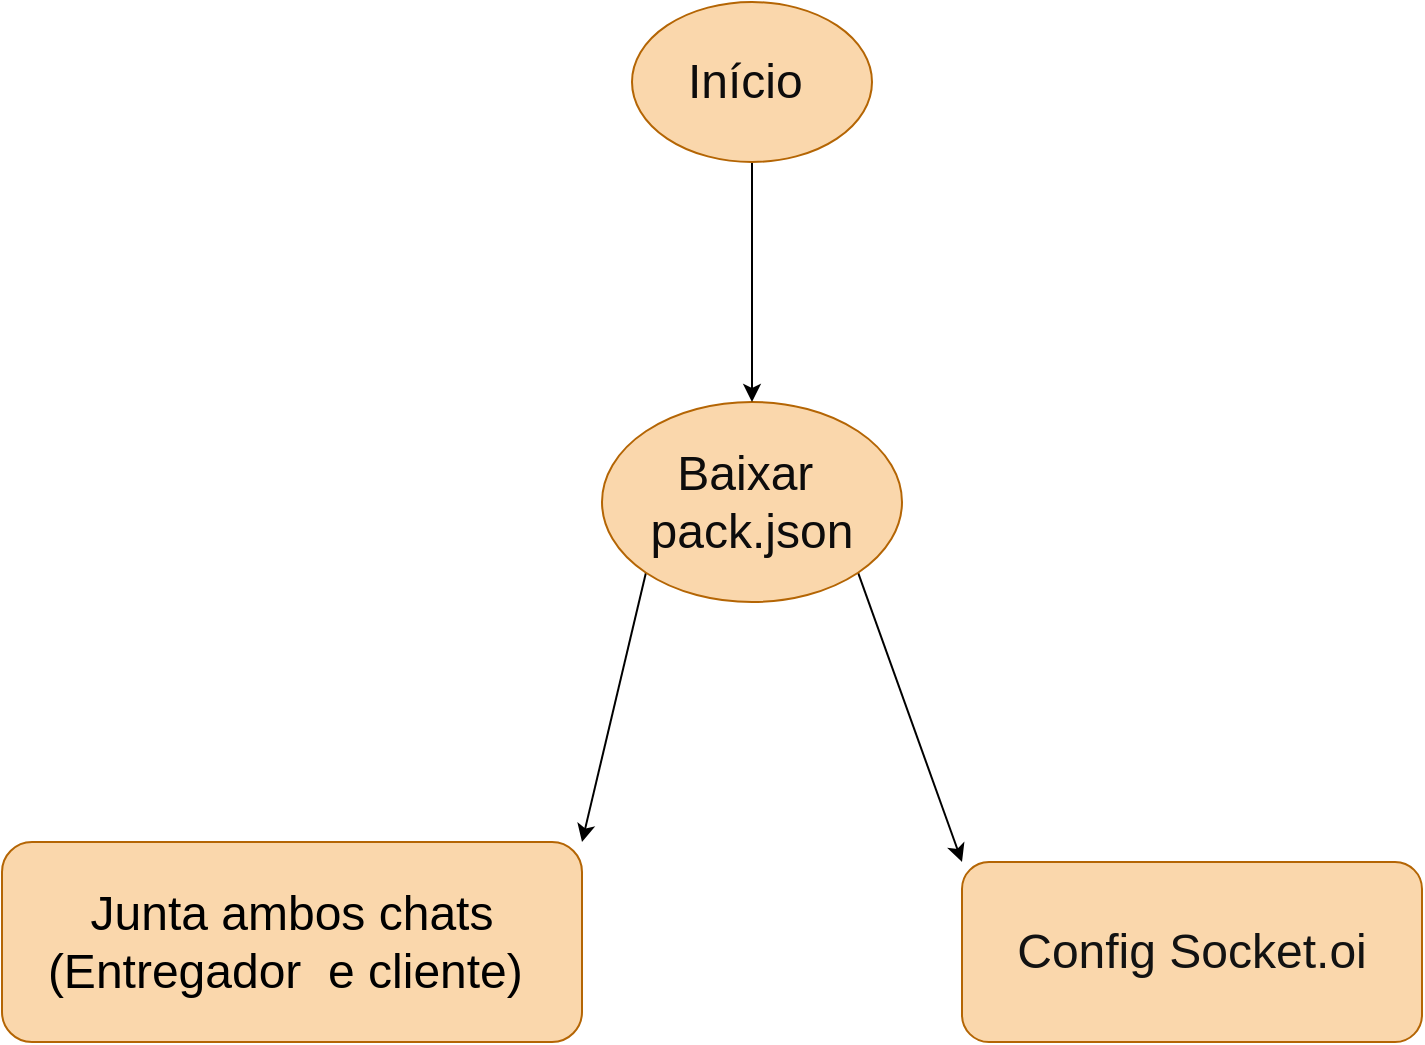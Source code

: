 <mxfile>
    <diagram id="0X041AxEWFSjHJA7dF0B" name="Page-1">
        <mxGraphModel dx="2346" dy="1210" grid="1" gridSize="10" guides="1" tooltips="1" connect="1" arrows="1" fold="1" page="1" pageScale="1" pageWidth="3300" pageHeight="4681" math="0" shadow="0">
            <root>
                <mxCell id="0"/>
                <mxCell id="1" parent="0"/>
                <mxCell id="6" style="edgeStyle=none;html=1;exitX=0;exitY=1;exitDx=0;exitDy=0;entryX=1;entryY=0;entryDx=0;entryDy=0;fontColor=#000000;" edge="1" parent="1" source="3" target="4">
                    <mxGeometry relative="1" as="geometry"/>
                </mxCell>
                <mxCell id="7" style="edgeStyle=none;html=1;exitX=1;exitY=1;exitDx=0;exitDy=0;entryX=0;entryY=0;entryDx=0;entryDy=0;fontColor=#000000;" edge="1" parent="1" source="3" target="5">
                    <mxGeometry relative="1" as="geometry"/>
                </mxCell>
                <mxCell id="3" value="&lt;font color=&quot;#0d0c0c&quot;&gt;Baixar&amp;nbsp;&lt;br&gt;pack.json&lt;br&gt;&lt;/font&gt;" style="ellipse;whiteSpace=wrap;html=1;fontSize=24;fillColor=#fad7ac;strokeColor=#b46504;" parent="1" vertex="1">
                    <mxGeometry x="1100" y="270" width="150" height="100" as="geometry"/>
                </mxCell>
                <mxCell id="4" value="&lt;font color=&quot;#000000&quot;&gt;Junta ambos chats&lt;br&gt;(Entregador&amp;nbsp; e cliente)&amp;nbsp;&lt;/font&gt;" style="rounded=1;whiteSpace=wrap;html=1;fontSize=24;fillColor=#fad7ac;strokeColor=#b46504;" parent="1" vertex="1">
                    <mxGeometry x="800" y="490" width="290" height="100" as="geometry"/>
                </mxCell>
                <mxCell id="5" value="&lt;font color=&quot;#121212&quot;&gt;Config Socket.oi&lt;/font&gt;" style="rounded=1;whiteSpace=wrap;html=1;fontSize=24;fillColor=#fad7ac;strokeColor=#b46504;" parent="1" vertex="1">
                    <mxGeometry x="1280" y="500" width="230" height="90" as="geometry"/>
                </mxCell>
                <mxCell id="11" style="edgeStyle=none;html=1;exitX=0.5;exitY=1;exitDx=0;exitDy=0;entryX=0.5;entryY=0;entryDx=0;entryDy=0;fontColor=#000000;" edge="1" parent="1" source="9" target="3">
                    <mxGeometry relative="1" as="geometry"/>
                </mxCell>
                <mxCell id="9" value="&lt;font color=&quot;#0d0c0c&quot;&gt;Início&amp;nbsp;&lt;/font&gt;" style="ellipse;whiteSpace=wrap;html=1;fontSize=24;fillColor=#fad7ac;strokeColor=#b46504;" vertex="1" parent="1">
                    <mxGeometry x="1115" y="70" width="120" height="80" as="geometry"/>
                </mxCell>
            </root>
        </mxGraphModel>
    </diagram>
</mxfile>
